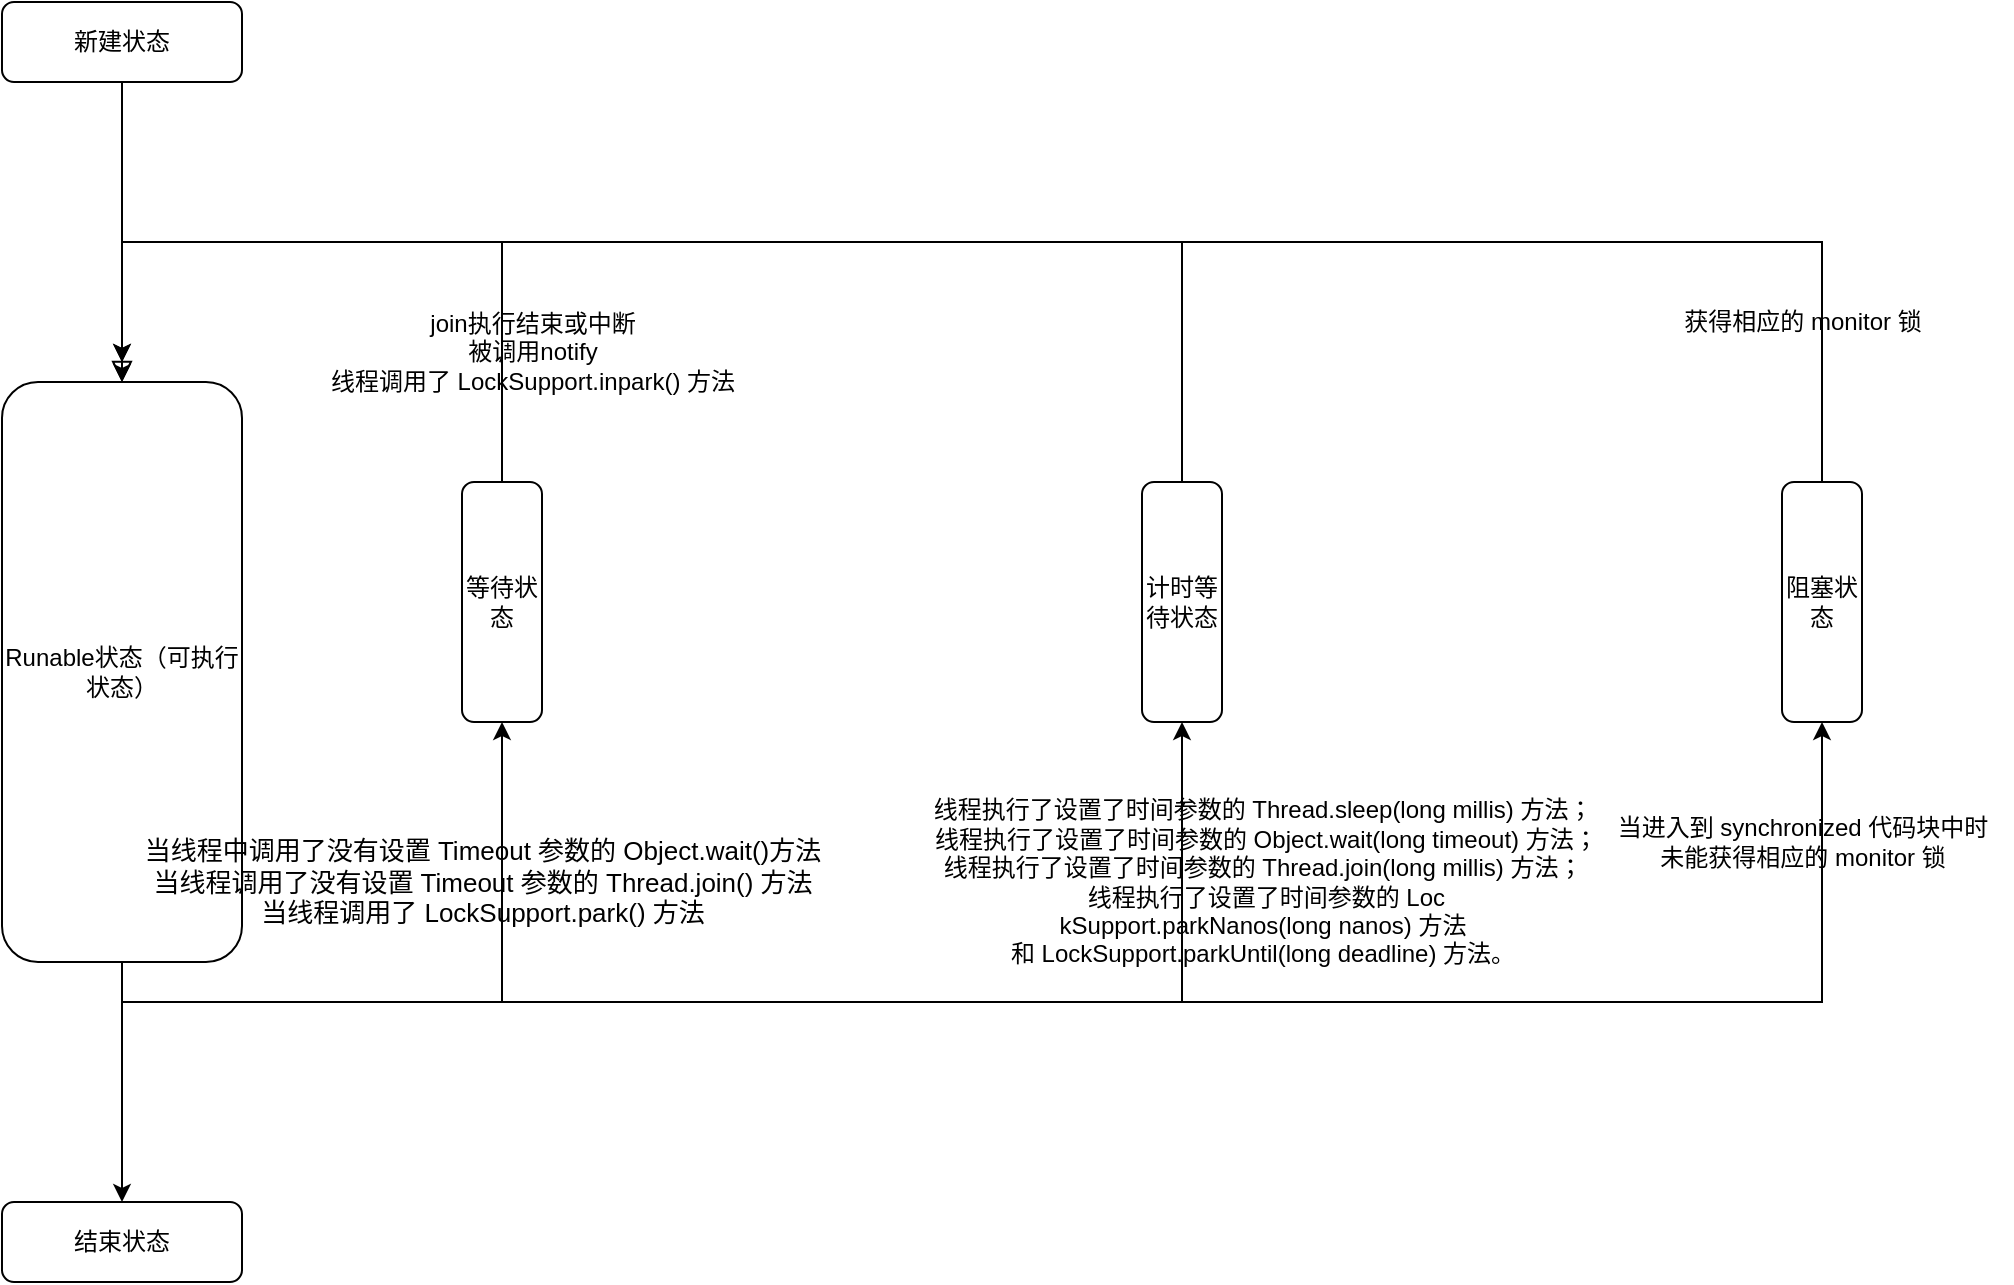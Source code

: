 <mxfile version="21.1.7" type="github">
  <diagram id="C5RBs43oDa-KdzZeNtuy" name="Page-1">
    <mxGraphModel dx="1434" dy="756" grid="1" gridSize="10" guides="1" tooltips="1" connect="1" arrows="1" fold="1" page="1" pageScale="1" pageWidth="827" pageHeight="1169" math="0" shadow="0">
      <root>
        <mxCell id="WIyWlLk6GJQsqaUBKTNV-0" />
        <mxCell id="WIyWlLk6GJQsqaUBKTNV-1" parent="WIyWlLk6GJQsqaUBKTNV-0" />
        <mxCell id="WIyWlLk6GJQsqaUBKTNV-2" value="" style="rounded=0;html=1;jettySize=auto;orthogonalLoop=1;fontSize=11;endArrow=block;endFill=0;endSize=8;strokeWidth=1;shadow=0;labelBackgroundColor=none;edgeStyle=orthogonalEdgeStyle;entryX=0.5;entryY=0;entryDx=0;entryDy=0;" parent="WIyWlLk6GJQsqaUBKTNV-1" source="WIyWlLk6GJQsqaUBKTNV-3" target="4DBEcEPrLeQCFuzzNpOO-1" edge="1">
          <mxGeometry relative="1" as="geometry">
            <mxPoint x="220" y="170" as="targetPoint" />
          </mxGeometry>
        </mxCell>
        <mxCell id="WIyWlLk6GJQsqaUBKTNV-3" value="新建状态" style="rounded=1;whiteSpace=wrap;html=1;fontSize=12;glass=0;strokeWidth=1;shadow=0;" parent="WIyWlLk6GJQsqaUBKTNV-1" vertex="1">
          <mxGeometry x="160" y="80" width="120" height="40" as="geometry" />
        </mxCell>
        <mxCell id="WIyWlLk6GJQsqaUBKTNV-12" value="结束状态" style="rounded=1;whiteSpace=wrap;html=1;fontSize=12;glass=0;strokeWidth=1;shadow=0;" parent="WIyWlLk6GJQsqaUBKTNV-1" vertex="1">
          <mxGeometry x="160" y="680" width="120" height="40" as="geometry" />
        </mxCell>
        <mxCell id="4DBEcEPrLeQCFuzzNpOO-4" style="edgeStyle=orthogonalEdgeStyle;rounded=0;orthogonalLoop=1;jettySize=auto;html=1;" edge="1" parent="WIyWlLk6GJQsqaUBKTNV-1" source="4DBEcEPrLeQCFuzzNpOO-1" target="WIyWlLk6GJQsqaUBKTNV-12">
          <mxGeometry relative="1" as="geometry" />
        </mxCell>
        <mxCell id="4DBEcEPrLeQCFuzzNpOO-7" style="edgeStyle=orthogonalEdgeStyle;rounded=0;orthogonalLoop=1;jettySize=auto;html=1;entryX=1;entryY=0.5;entryDx=0;entryDy=0;" edge="1" parent="WIyWlLk6GJQsqaUBKTNV-1" source="4DBEcEPrLeQCFuzzNpOO-1" target="WIyWlLk6GJQsqaUBKTNV-7">
          <mxGeometry relative="1" as="geometry">
            <mxPoint x="350" y="265" as="targetPoint" />
            <Array as="points">
              <mxPoint x="220" y="580" />
              <mxPoint x="410" y="580" />
            </Array>
          </mxGeometry>
        </mxCell>
        <mxCell id="4DBEcEPrLeQCFuzzNpOO-15" style="edgeStyle=orthogonalEdgeStyle;rounded=0;orthogonalLoop=1;jettySize=auto;html=1;entryX=1;entryY=0.5;entryDx=0;entryDy=0;" edge="1" parent="WIyWlLk6GJQsqaUBKTNV-1" source="4DBEcEPrLeQCFuzzNpOO-1" target="4DBEcEPrLeQCFuzzNpOO-3">
          <mxGeometry relative="1" as="geometry">
            <Array as="points">
              <mxPoint x="220" y="580" />
              <mxPoint x="750" y="580" />
            </Array>
          </mxGeometry>
        </mxCell>
        <mxCell id="4DBEcEPrLeQCFuzzNpOO-19" style="edgeStyle=orthogonalEdgeStyle;rounded=0;orthogonalLoop=1;jettySize=auto;html=1;entryX=1;entryY=0.5;entryDx=0;entryDy=0;" edge="1" parent="WIyWlLk6GJQsqaUBKTNV-1" source="4DBEcEPrLeQCFuzzNpOO-1" target="4DBEcEPrLeQCFuzzNpOO-2">
          <mxGeometry relative="1" as="geometry">
            <Array as="points">
              <mxPoint x="220" y="580" />
              <mxPoint x="1070" y="580" />
            </Array>
          </mxGeometry>
        </mxCell>
        <mxCell id="4DBEcEPrLeQCFuzzNpOO-1" value="Runable状态（可执行状态）" style="rounded=1;whiteSpace=wrap;html=1;fontSize=12;glass=0;strokeWidth=1;shadow=0;" vertex="1" parent="WIyWlLk6GJQsqaUBKTNV-1">
          <mxGeometry x="160" y="270" width="120" height="290" as="geometry" />
        </mxCell>
        <mxCell id="4DBEcEPrLeQCFuzzNpOO-18" style="edgeStyle=orthogonalEdgeStyle;rounded=0;orthogonalLoop=1;jettySize=auto;html=1;" edge="1" parent="WIyWlLk6GJQsqaUBKTNV-1" source="4DBEcEPrLeQCFuzzNpOO-2">
          <mxGeometry relative="1" as="geometry">
            <mxPoint x="220" y="270" as="targetPoint" />
            <Array as="points">
              <mxPoint x="1070" y="200" />
              <mxPoint x="220" y="200" />
            </Array>
          </mxGeometry>
        </mxCell>
        <mxCell id="4DBEcEPrLeQCFuzzNpOO-2" value="阻塞状态" style="rounded=1;whiteSpace=wrap;html=1;direction=south;" vertex="1" parent="WIyWlLk6GJQsqaUBKTNV-1">
          <mxGeometry x="1050" y="320" width="40" height="120" as="geometry" />
        </mxCell>
        <mxCell id="4DBEcEPrLeQCFuzzNpOO-16" style="edgeStyle=orthogonalEdgeStyle;rounded=0;orthogonalLoop=1;jettySize=auto;html=1;" edge="1" parent="WIyWlLk6GJQsqaUBKTNV-1" source="4DBEcEPrLeQCFuzzNpOO-3">
          <mxGeometry relative="1" as="geometry">
            <mxPoint x="220" y="260" as="targetPoint" />
            <Array as="points">
              <mxPoint x="750" y="200" />
              <mxPoint x="220" y="200" />
            </Array>
          </mxGeometry>
        </mxCell>
        <mxCell id="4DBEcEPrLeQCFuzzNpOO-3" value="计时等待状态" style="rounded=1;whiteSpace=wrap;html=1;direction=south;" vertex="1" parent="WIyWlLk6GJQsqaUBKTNV-1">
          <mxGeometry x="730" y="320" width="40" height="120" as="geometry" />
        </mxCell>
        <mxCell id="4DBEcEPrLeQCFuzzNpOO-14" style="edgeStyle=orthogonalEdgeStyle;rounded=0;orthogonalLoop=1;jettySize=auto;html=1;" edge="1" parent="WIyWlLk6GJQsqaUBKTNV-1" source="WIyWlLk6GJQsqaUBKTNV-7">
          <mxGeometry relative="1" as="geometry">
            <mxPoint x="220" y="260" as="targetPoint" />
            <Array as="points">
              <mxPoint x="410" y="200" />
              <mxPoint x="220" y="200" />
            </Array>
          </mxGeometry>
        </mxCell>
        <mxCell id="WIyWlLk6GJQsqaUBKTNV-7" value="等待状态" style="rounded=1;whiteSpace=wrap;html=1;fontSize=12;glass=0;strokeWidth=1;shadow=0;direction=south;" parent="WIyWlLk6GJQsqaUBKTNV-1" vertex="1">
          <mxGeometry x="390" y="320" width="40" height="120" as="geometry" />
        </mxCell>
        <mxCell id="4DBEcEPrLeQCFuzzNpOO-20" value="当进入到 synchronized 代码块中时&lt;br&gt;未能获得相应的 monitor 锁" style="text;html=1;align=center;verticalAlign=middle;resizable=0;points=[];autosize=1;strokeColor=none;fillColor=none;rotation=0;rounded=0;" vertex="1" parent="WIyWlLk6GJQsqaUBKTNV-1">
          <mxGeometry x="955" y="480" width="210" height="40" as="geometry" />
        </mxCell>
        <mxCell id="4DBEcEPrLeQCFuzzNpOO-22" value="获得相应的 monitor 锁" style="text;html=1;align=center;verticalAlign=middle;resizable=0;points=[];autosize=1;strokeColor=none;fillColor=none;rotation=0;rounded=0;" vertex="1" parent="WIyWlLk6GJQsqaUBKTNV-1">
          <mxGeometry x="990" y="225" width="140" height="30" as="geometry" />
        </mxCell>
        <mxCell id="4DBEcEPrLeQCFuzzNpOO-24" value="当线程中调用了没有设置 Timeout 参数的 Object.wait()方法 &lt;br style=&quot;font-size: 13px;&quot;&gt;当线程调用了没有设置 Timeout 参数的 Thread.join() 方法 &lt;br style=&quot;font-size: 13px;&quot;&gt;当线程调用了 LockSupport.park() 方法" style="text;html=1;align=center;verticalAlign=middle;resizable=0;points=[];autosize=1;strokeColor=none;fillColor=none;fontSize=13;" vertex="1" parent="WIyWlLk6GJQsqaUBKTNV-1">
          <mxGeometry x="220" y="490" width="360" height="60" as="geometry" />
        </mxCell>
        <mxCell id="4DBEcEPrLeQCFuzzNpOO-26" value="join执行结束或中断&lt;br&gt;被调用notify&lt;br&gt;线程调用了 LockSupport.inpark() 方法" style="text;html=1;align=center;verticalAlign=middle;resizable=0;points=[];autosize=1;strokeColor=none;fillColor=none;" vertex="1" parent="WIyWlLk6GJQsqaUBKTNV-1">
          <mxGeometry x="310" y="225" width="230" height="60" as="geometry" />
        </mxCell>
        <mxCell id="4DBEcEPrLeQCFuzzNpOO-28" value="线程执行了设置了时间参数的 Thread.sleep(long millis) 方法；&lt;br&gt;&amp;nbsp;线程执行了设置了时间参数的 Object.wait(long timeout) 方法； &lt;br&gt;线程执行了设置了时间参数的 Thread.join(long millis) 方法；&lt;br&gt;&amp;nbsp;线程执行了设置了时间参数的 Loc&lt;br&gt;kSupport.parkNanos(long nanos) 方法&lt;br&gt;和 LockSupport.parkUntil(long deadline) 方法。&lt;br&gt;" style="text;html=1;align=center;verticalAlign=middle;resizable=0;points=[];autosize=1;strokeColor=none;fillColor=none;" vertex="1" parent="WIyWlLk6GJQsqaUBKTNV-1">
          <mxGeometry x="610" y="470" width="360" height="100" as="geometry" />
        </mxCell>
      </root>
    </mxGraphModel>
  </diagram>
</mxfile>
